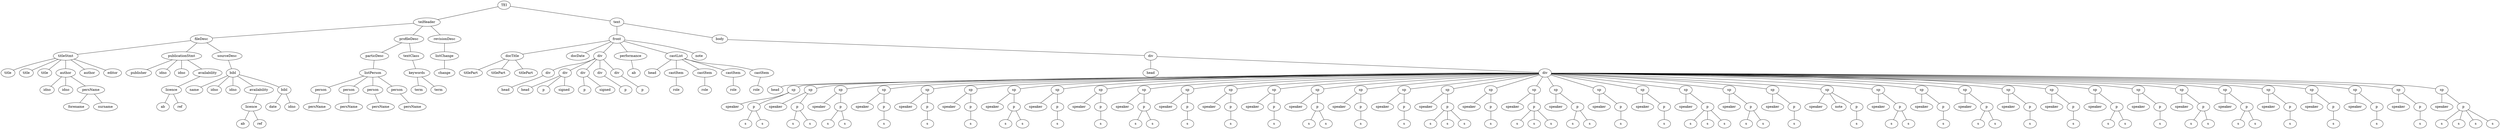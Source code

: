 graph Tree {
	"t0" [label = "TEI"];
	"t1" [label = "teiHeader"];
	"t2" [label = "fileDesc"];
	"t3" [label = "titleStmt"];
	"t4" [label = "title"];
	"t5" [label = "title"];
	"t6" [label = "title"];
	"t7" [label = "author"];
	"t8" [label = "idno"];
	"t9" [label = "idno"];
	"t10" [label = "persName"];
	"t11" [label = "forename"];
	"t12" [label = "surname"];
	"t13" [label = "author"];
	"t14" [label = "editor"];
	"t15" [label = "publicationStmt"];
	"t16" [label = "publisher"];
	"t17" [label = "idno"];
	"t18" [label = "idno"];
	"t19" [label = "availability"];
	"t20" [label = "licence"];
	"t21" [label = "ab"];
	"t22" [label = "ref"];
	"t23" [label = "sourceDesc"];
	"t24" [label = "bibl"];
	"t25" [label = "name"];
	"t26" [label = "idno"];
	"t27" [label = "idno"];
	"t28" [label = "availability"];
	"t29" [label = "licence"];
	"t30" [label = "ab"];
	"t31" [label = "ref"];
	"t32" [label = "bibl"];
	"t33" [label = "date"];
	"t34" [label = "idno"];
	"t35" [label = "profileDesc"];
	"t36" [label = "particDesc"];
	"t37" [label = "listPerson"];
	"t38" [label = "person"];
	"t39" [label = "persName"];
	"t40" [label = "person"];
	"t41" [label = "persName"];
	"t42" [label = "person"];
	"t43" [label = "persName"];
	"t44" [label = "person"];
	"t45" [label = "persName"];
	"t46" [label = "textClass"];
	"t47" [label = "keywords"];
	"t48" [label = "term"];
	"t49" [label = "term"];
	"t50" [label = "revisionDesc"];
	"t51" [label = "listChange"];
	"t52" [label = "change"];
	"t53" [label = "text"];
	"t54" [label = "front"];
	"t55" [label = "docTitle"];
	"t56" [label = "titlePart"];
	"t57" [label = "titlePart"];
	"t58" [label = "titlePart"];
	"t59" [label = "docDate"];
	"t60" [label = "div"];
	"t61" [label = "div"];
	"t62" [label = "head"];
	"t63" [label = "div"];
	"t64" [label = "head"];
	"t65" [label = "p"];
	"t66" [label = "signed"];
	"t67" [label = "div"];
	"t68" [label = "p"];
	"t69" [label = "signed"];
	"t70" [label = "div"];
	"t71" [label = "p"];
	"t72" [label = "div"];
	"t73" [label = "p"];
	"t74" [label = "performance"];
	"t75" [label = "ab"];
	"t76" [label = "castList"];
	"t77" [label = "head"];
	"t78" [label = "castItem"];
	"t79" [label = "role"];
	"t80" [label = "castItem"];
	"t81" [label = "role"];
	"t82" [label = "castItem"];
	"t83" [label = "role"];
	"t84" [label = "castItem"];
	"t85" [label = "role"];
	"t86" [label = "note"];
	"t87" [label = "body"];
	"t88" [label = "div"];
	"t89" [label = "head"];
	"t90" [label = "div"];
	"t91" [label = "head"];
	"t92" [label = "sp"];
	"t93" [label = "speaker"];
	"t94" [label = "p"];
	"t95" [label = "s"];
	"t96" [label = "s"];
	"t97" [label = "sp"];
	"t98" [label = "speaker"];
	"t99" [label = "p"];
	"t100" [label = "s"];
	"t101" [label = "s"];
	"t102" [label = "sp"];
	"t103" [label = "speaker"];
	"t104" [label = "p"];
	"t105" [label = "s"];
	"t106" [label = "s"];
	"t107" [label = "sp"];
	"t108" [label = "speaker"];
	"t109" [label = "p"];
	"t110" [label = "s"];
	"t111" [label = "sp"];
	"t112" [label = "speaker"];
	"t113" [label = "p"];
	"t114" [label = "s"];
	"t115" [label = "sp"];
	"t116" [label = "speaker"];
	"t117" [label = "p"];
	"t118" [label = "s"];
	"t119" [label = "sp"];
	"t120" [label = "speaker"];
	"t121" [label = "p"];
	"t122" [label = "s"];
	"t123" [label = "s"];
	"t124" [label = "sp"];
	"t125" [label = "speaker"];
	"t126" [label = "p"];
	"t127" [label = "s"];
	"t128" [label = "sp"];
	"t129" [label = "speaker"];
	"t130" [label = "p"];
	"t131" [label = "s"];
	"t132" [label = "sp"];
	"t133" [label = "speaker"];
	"t134" [label = "p"];
	"t135" [label = "s"];
	"t136" [label = "s"];
	"t137" [label = "sp"];
	"t138" [label = "speaker"];
	"t139" [label = "p"];
	"t140" [label = "s"];
	"t141" [label = "sp"];
	"t142" [label = "speaker"];
	"t143" [label = "p"];
	"t144" [label = "s"];
	"t145" [label = "sp"];
	"t146" [label = "speaker"];
	"t147" [label = "p"];
	"t148" [label = "s"];
	"t149" [label = "sp"];
	"t150" [label = "speaker"];
	"t151" [label = "p"];
	"t152" [label = "s"];
	"t153" [label = "s"];
	"t154" [label = "sp"];
	"t155" [label = "speaker"];
	"t156" [label = "p"];
	"t157" [label = "s"];
	"t158" [label = "sp"];
	"t159" [label = "speaker"];
	"t160" [label = "p"];
	"t161" [label = "s"];
	"t162" [label = "sp"];
	"t163" [label = "speaker"];
	"t164" [label = "p"];
	"t165" [label = "s"];
	"t166" [label = "s"];
	"t167" [label = "s"];
	"t168" [label = "sp"];
	"t169" [label = "speaker"];
	"t170" [label = "p"];
	"t171" [label = "s"];
	"t172" [label = "sp"];
	"t173" [label = "speaker"];
	"t174" [label = "p"];
	"t175" [label = "s"];
	"t176" [label = "s"];
	"t177" [label = "s"];
	"t178" [label = "sp"];
	"t179" [label = "speaker"];
	"t180" [label = "p"];
	"t181" [label = "s"];
	"t182" [label = "s"];
	"t183" [label = "sp"];
	"t184" [label = "speaker"];
	"t185" [label = "p"];
	"t186" [label = "s"];
	"t187" [label = "sp"];
	"t188" [label = "speaker"];
	"t189" [label = "p"];
	"t190" [label = "s"];
	"t191" [label = "sp"];
	"t192" [label = "speaker"];
	"t193" [label = "p"];
	"t194" [label = "s"];
	"t195" [label = "s"];
	"t196" [label = "s"];
	"t197" [label = "sp"];
	"t198" [label = "speaker"];
	"t199" [label = "p"];
	"t200" [label = "s"];
	"t201" [label = "s"];
	"t202" [label = "sp"];
	"t203" [label = "speaker"];
	"t204" [label = "p"];
	"t205" [label = "s"];
	"t206" [label = "sp"];
	"t207" [label = "speaker"];
	"t208" [label = "note"];
	"t209" [label = "p"];
	"t210" [label = "s"];
	"t211" [label = "sp"];
	"t212" [label = "speaker"];
	"t213" [label = "p"];
	"t214" [label = "s"];
	"t215" [label = "s"];
	"t216" [label = "sp"];
	"t217" [label = "speaker"];
	"t218" [label = "p"];
	"t219" [label = "s"];
	"t220" [label = "sp"];
	"t221" [label = "speaker"];
	"t222" [label = "p"];
	"t223" [label = "s"];
	"t224" [label = "s"];
	"t225" [label = "sp"];
	"t226" [label = "speaker"];
	"t227" [label = "p"];
	"t228" [label = "s"];
	"t229" [label = "sp"];
	"t230" [label = "speaker"];
	"t231" [label = "p"];
	"t232" [label = "s"];
	"t233" [label = "sp"];
	"t234" [label = "speaker"];
	"t235" [label = "p"];
	"t236" [label = "s"];
	"t237" [label = "s"];
	"t238" [label = "sp"];
	"t239" [label = "speaker"];
	"t240" [label = "p"];
	"t241" [label = "s"];
	"t242" [label = "sp"];
	"t243" [label = "speaker"];
	"t244" [label = "p"];
	"t245" [label = "s"];
	"t246" [label = "s"];
	"t247" [label = "sp"];
	"t248" [label = "speaker"];
	"t249" [label = "p"];
	"t250" [label = "s"];
	"t251" [label = "s"];
	"t252" [label = "sp"];
	"t253" [label = "speaker"];
	"t254" [label = "p"];
	"t255" [label = "s"];
	"t256" [label = "sp"];
	"t257" [label = "speaker"];
	"t258" [label = "p"];
	"t259" [label = "s"];
	"t260" [label = "sp"];
	"t261" [label = "speaker"];
	"t262" [label = "p"];
	"t263" [label = "s"];
	"t264" [label = "sp"];
	"t265" [label = "speaker"];
	"t266" [label = "p"];
	"t267" [label = "s"];
	"t268" [label = "sp"];
	"t269" [label = "speaker"];
	"t270" [label = "p"];
	"t271" [label = "s"];
	"t272" [label = "s"];
	"t273" [label = "s"];
	"t274" [label = "s"];
	"t0" -- "t1";
	"t1" -- "t2";
	"t2" -- "t3";
	"t3" -- "t4";
	"t3" -- "t5";
	"t3" -- "t6";
	"t3" -- "t7";
	"t7" -- "t8";
	"t7" -- "t9";
	"t7" -- "t10";
	"t10" -- "t11";
	"t10" -- "t12";
	"t3" -- "t13";
	"t3" -- "t14";
	"t2" -- "t15";
	"t15" -- "t16";
	"t15" -- "t17";
	"t15" -- "t18";
	"t15" -- "t19";
	"t19" -- "t20";
	"t20" -- "t21";
	"t20" -- "t22";
	"t2" -- "t23";
	"t23" -- "t24";
	"t24" -- "t25";
	"t24" -- "t26";
	"t24" -- "t27";
	"t24" -- "t28";
	"t28" -- "t29";
	"t29" -- "t30";
	"t29" -- "t31";
	"t24" -- "t32";
	"t32" -- "t33";
	"t32" -- "t34";
	"t1" -- "t35";
	"t35" -- "t36";
	"t36" -- "t37";
	"t37" -- "t38";
	"t38" -- "t39";
	"t37" -- "t40";
	"t40" -- "t41";
	"t37" -- "t42";
	"t42" -- "t43";
	"t37" -- "t44";
	"t44" -- "t45";
	"t35" -- "t46";
	"t46" -- "t47";
	"t47" -- "t48";
	"t47" -- "t49";
	"t1" -- "t50";
	"t50" -- "t51";
	"t51" -- "t52";
	"t0" -- "t53";
	"t53" -- "t54";
	"t54" -- "t55";
	"t55" -- "t56";
	"t55" -- "t57";
	"t55" -- "t58";
	"t54" -- "t59";
	"t54" -- "t60";
	"t60" -- "t61";
	"t61" -- "t62";
	"t60" -- "t63";
	"t63" -- "t64";
	"t63" -- "t65";
	"t63" -- "t66";
	"t60" -- "t67";
	"t67" -- "t68";
	"t67" -- "t69";
	"t60" -- "t70";
	"t70" -- "t71";
	"t60" -- "t72";
	"t72" -- "t73";
	"t54" -- "t74";
	"t74" -- "t75";
	"t54" -- "t76";
	"t76" -- "t77";
	"t76" -- "t78";
	"t78" -- "t79";
	"t76" -- "t80";
	"t80" -- "t81";
	"t76" -- "t82";
	"t82" -- "t83";
	"t76" -- "t84";
	"t84" -- "t85";
	"t54" -- "t86";
	"t53" -- "t87";
	"t87" -- "t88";
	"t88" -- "t89";
	"t88" -- "t90";
	"t90" -- "t91";
	"t90" -- "t92";
	"t92" -- "t93";
	"t92" -- "t94";
	"t94" -- "t95";
	"t94" -- "t96";
	"t90" -- "t97";
	"t97" -- "t98";
	"t97" -- "t99";
	"t99" -- "t100";
	"t99" -- "t101";
	"t90" -- "t102";
	"t102" -- "t103";
	"t102" -- "t104";
	"t104" -- "t105";
	"t104" -- "t106";
	"t90" -- "t107";
	"t107" -- "t108";
	"t107" -- "t109";
	"t109" -- "t110";
	"t90" -- "t111";
	"t111" -- "t112";
	"t111" -- "t113";
	"t113" -- "t114";
	"t90" -- "t115";
	"t115" -- "t116";
	"t115" -- "t117";
	"t117" -- "t118";
	"t90" -- "t119";
	"t119" -- "t120";
	"t119" -- "t121";
	"t121" -- "t122";
	"t121" -- "t123";
	"t90" -- "t124";
	"t124" -- "t125";
	"t124" -- "t126";
	"t126" -- "t127";
	"t90" -- "t128";
	"t128" -- "t129";
	"t128" -- "t130";
	"t130" -- "t131";
	"t90" -- "t132";
	"t132" -- "t133";
	"t132" -- "t134";
	"t134" -- "t135";
	"t134" -- "t136";
	"t90" -- "t137";
	"t137" -- "t138";
	"t137" -- "t139";
	"t139" -- "t140";
	"t90" -- "t141";
	"t141" -- "t142";
	"t141" -- "t143";
	"t143" -- "t144";
	"t90" -- "t145";
	"t145" -- "t146";
	"t145" -- "t147";
	"t147" -- "t148";
	"t90" -- "t149";
	"t149" -- "t150";
	"t149" -- "t151";
	"t151" -- "t152";
	"t151" -- "t153";
	"t90" -- "t154";
	"t154" -- "t155";
	"t154" -- "t156";
	"t156" -- "t157";
	"t90" -- "t158";
	"t158" -- "t159";
	"t158" -- "t160";
	"t160" -- "t161";
	"t90" -- "t162";
	"t162" -- "t163";
	"t162" -- "t164";
	"t164" -- "t165";
	"t164" -- "t166";
	"t164" -- "t167";
	"t90" -- "t168";
	"t168" -- "t169";
	"t168" -- "t170";
	"t170" -- "t171";
	"t90" -- "t172";
	"t172" -- "t173";
	"t172" -- "t174";
	"t174" -- "t175";
	"t174" -- "t176";
	"t174" -- "t177";
	"t90" -- "t178";
	"t178" -- "t179";
	"t178" -- "t180";
	"t180" -- "t181";
	"t180" -- "t182";
	"t90" -- "t183";
	"t183" -- "t184";
	"t183" -- "t185";
	"t185" -- "t186";
	"t90" -- "t187";
	"t187" -- "t188";
	"t187" -- "t189";
	"t189" -- "t190";
	"t90" -- "t191";
	"t191" -- "t192";
	"t191" -- "t193";
	"t193" -- "t194";
	"t193" -- "t195";
	"t193" -- "t196";
	"t90" -- "t197";
	"t197" -- "t198";
	"t197" -- "t199";
	"t199" -- "t200";
	"t199" -- "t201";
	"t90" -- "t202";
	"t202" -- "t203";
	"t202" -- "t204";
	"t204" -- "t205";
	"t90" -- "t206";
	"t206" -- "t207";
	"t206" -- "t208";
	"t206" -- "t209";
	"t209" -- "t210";
	"t90" -- "t211";
	"t211" -- "t212";
	"t211" -- "t213";
	"t213" -- "t214";
	"t213" -- "t215";
	"t90" -- "t216";
	"t216" -- "t217";
	"t216" -- "t218";
	"t218" -- "t219";
	"t90" -- "t220";
	"t220" -- "t221";
	"t220" -- "t222";
	"t222" -- "t223";
	"t222" -- "t224";
	"t90" -- "t225";
	"t225" -- "t226";
	"t225" -- "t227";
	"t227" -- "t228";
	"t90" -- "t229";
	"t229" -- "t230";
	"t229" -- "t231";
	"t231" -- "t232";
	"t90" -- "t233";
	"t233" -- "t234";
	"t233" -- "t235";
	"t235" -- "t236";
	"t235" -- "t237";
	"t90" -- "t238";
	"t238" -- "t239";
	"t238" -- "t240";
	"t240" -- "t241";
	"t90" -- "t242";
	"t242" -- "t243";
	"t242" -- "t244";
	"t244" -- "t245";
	"t244" -- "t246";
	"t90" -- "t247";
	"t247" -- "t248";
	"t247" -- "t249";
	"t249" -- "t250";
	"t249" -- "t251";
	"t90" -- "t252";
	"t252" -- "t253";
	"t252" -- "t254";
	"t254" -- "t255";
	"t90" -- "t256";
	"t256" -- "t257";
	"t256" -- "t258";
	"t258" -- "t259";
	"t90" -- "t260";
	"t260" -- "t261";
	"t260" -- "t262";
	"t262" -- "t263";
	"t90" -- "t264";
	"t264" -- "t265";
	"t264" -- "t266";
	"t266" -- "t267";
	"t90" -- "t268";
	"t268" -- "t269";
	"t268" -- "t270";
	"t270" -- "t271";
	"t270" -- "t272";
	"t270" -- "t273";
	"t270" -- "t274";
}
